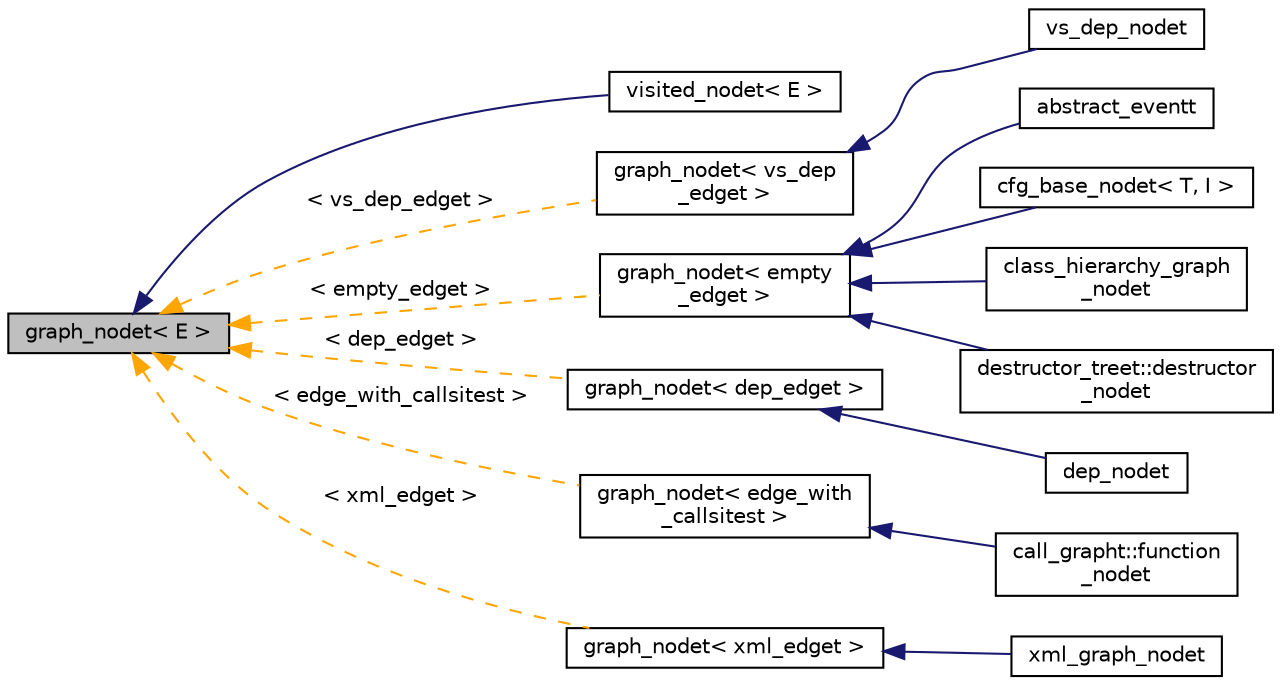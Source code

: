 digraph "graph_nodet&lt; E &gt;"
{
 // LATEX_PDF_SIZE
  bgcolor="transparent";
  edge [fontname="Helvetica",fontsize="10",labelfontname="Helvetica",labelfontsize="10"];
  node [fontname="Helvetica",fontsize="10",shape=record];
  rankdir="LR";
  Node1 [label="graph_nodet\< E \>",height=0.2,width=0.4,color="black", fillcolor="grey75", style="filled", fontcolor="black",tooltip="This class represents a node in a directed graph."];
  Node1 -> Node2 [dir="back",color="midnightblue",fontsize="10",style="solid",fontname="Helvetica"];
  Node2 [label="visited_nodet\< E \>",height=0.2,width=0.4,color="black",URL="$classvisited__nodet.html",tooltip="A node type with an extra bit."];
  Node1 -> Node3 [dir="back",color="orange",fontsize="10",style="dashed",label=" \< vs_dep_edget \>" ,fontname="Helvetica"];
  Node3 [label="graph_nodet\< vs_dep\l_edget \>",height=0.2,width=0.4,color="black",URL="$classgraph__nodet.html",tooltip=" "];
  Node3 -> Node4 [dir="back",color="midnightblue",fontsize="10",style="solid",fontname="Helvetica"];
  Node4 [label="vs_dep_nodet",height=0.2,width=0.4,color="black",URL="$structvs__dep__nodet.html",tooltip=" "];
  Node1 -> Node5 [dir="back",color="orange",fontsize="10",style="dashed",label=" \< empty_edget \>" ,fontname="Helvetica"];
  Node5 [label="graph_nodet\< empty\l_edget \>",height=0.2,width=0.4,color="black",URL="$classgraph__nodet.html",tooltip=" "];
  Node5 -> Node6 [dir="back",color="midnightblue",fontsize="10",style="solid",fontname="Helvetica"];
  Node6 [label="abstract_eventt",height=0.2,width=0.4,color="black",URL="$classabstract__eventt.html",tooltip=" "];
  Node5 -> Node7 [dir="back",color="midnightblue",fontsize="10",style="solid",fontname="Helvetica"];
  Node7 [label="cfg_base_nodet\< T, I \>",height=0.2,width=0.4,color="black",URL="$structcfg__base__nodet.html",tooltip=" "];
  Node5 -> Node8 [dir="back",color="midnightblue",fontsize="10",style="solid",fontname="Helvetica"];
  Node8 [label="class_hierarchy_graph\l_nodet",height=0.2,width=0.4,color="black",URL="$classclass__hierarchy__graph__nodet.html",tooltip="Class hierarchy graph node: simply contains a class identifier."];
  Node5 -> Node9 [dir="back",color="midnightblue",fontsize="10",style="solid",fontname="Helvetica"];
  Node9 [label="destructor_treet::destructor\l_nodet",height=0.2,width=0.4,color="black",URL="$classdestructor__treet_1_1destructor__nodet.html",tooltip=" "];
  Node1 -> Node10 [dir="back",color="orange",fontsize="10",style="dashed",label=" \< dep_edget \>" ,fontname="Helvetica"];
  Node10 [label="graph_nodet\< dep_edget \>",height=0.2,width=0.4,color="black",URL="$classgraph__nodet.html",tooltip=" "];
  Node10 -> Node11 [dir="back",color="midnightblue",fontsize="10",style="solid",fontname="Helvetica"];
  Node11 [label="dep_nodet",height=0.2,width=0.4,color="black",URL="$structdep__nodet.html",tooltip=" "];
  Node1 -> Node12 [dir="back",color="orange",fontsize="10",style="dashed",label=" \< edge_with_callsitest \>" ,fontname="Helvetica"];
  Node12 [label="graph_nodet\< edge_with\l_callsitest \>",height=0.2,width=0.4,color="black",URL="$classgraph__nodet.html",tooltip=" "];
  Node12 -> Node13 [dir="back",color="midnightblue",fontsize="10",style="solid",fontname="Helvetica"];
  Node13 [label="call_grapht::function\l_nodet",height=0.2,width=0.4,color="black",URL="$structcall__grapht_1_1function__nodet.html",tooltip="Node of the directed graph representation of this call graph."];
  Node1 -> Node14 [dir="back",color="orange",fontsize="10",style="dashed",label=" \< xml_edget \>" ,fontname="Helvetica"];
  Node14 [label="graph_nodet\< xml_edget \>",height=0.2,width=0.4,color="black",URL="$classgraph__nodet.html",tooltip=" "];
  Node14 -> Node15 [dir="back",color="midnightblue",fontsize="10",style="solid",fontname="Helvetica"];
  Node15 [label="xml_graph_nodet",height=0.2,width=0.4,color="black",URL="$structxml__graph__nodet.html",tooltip=" "];
}
